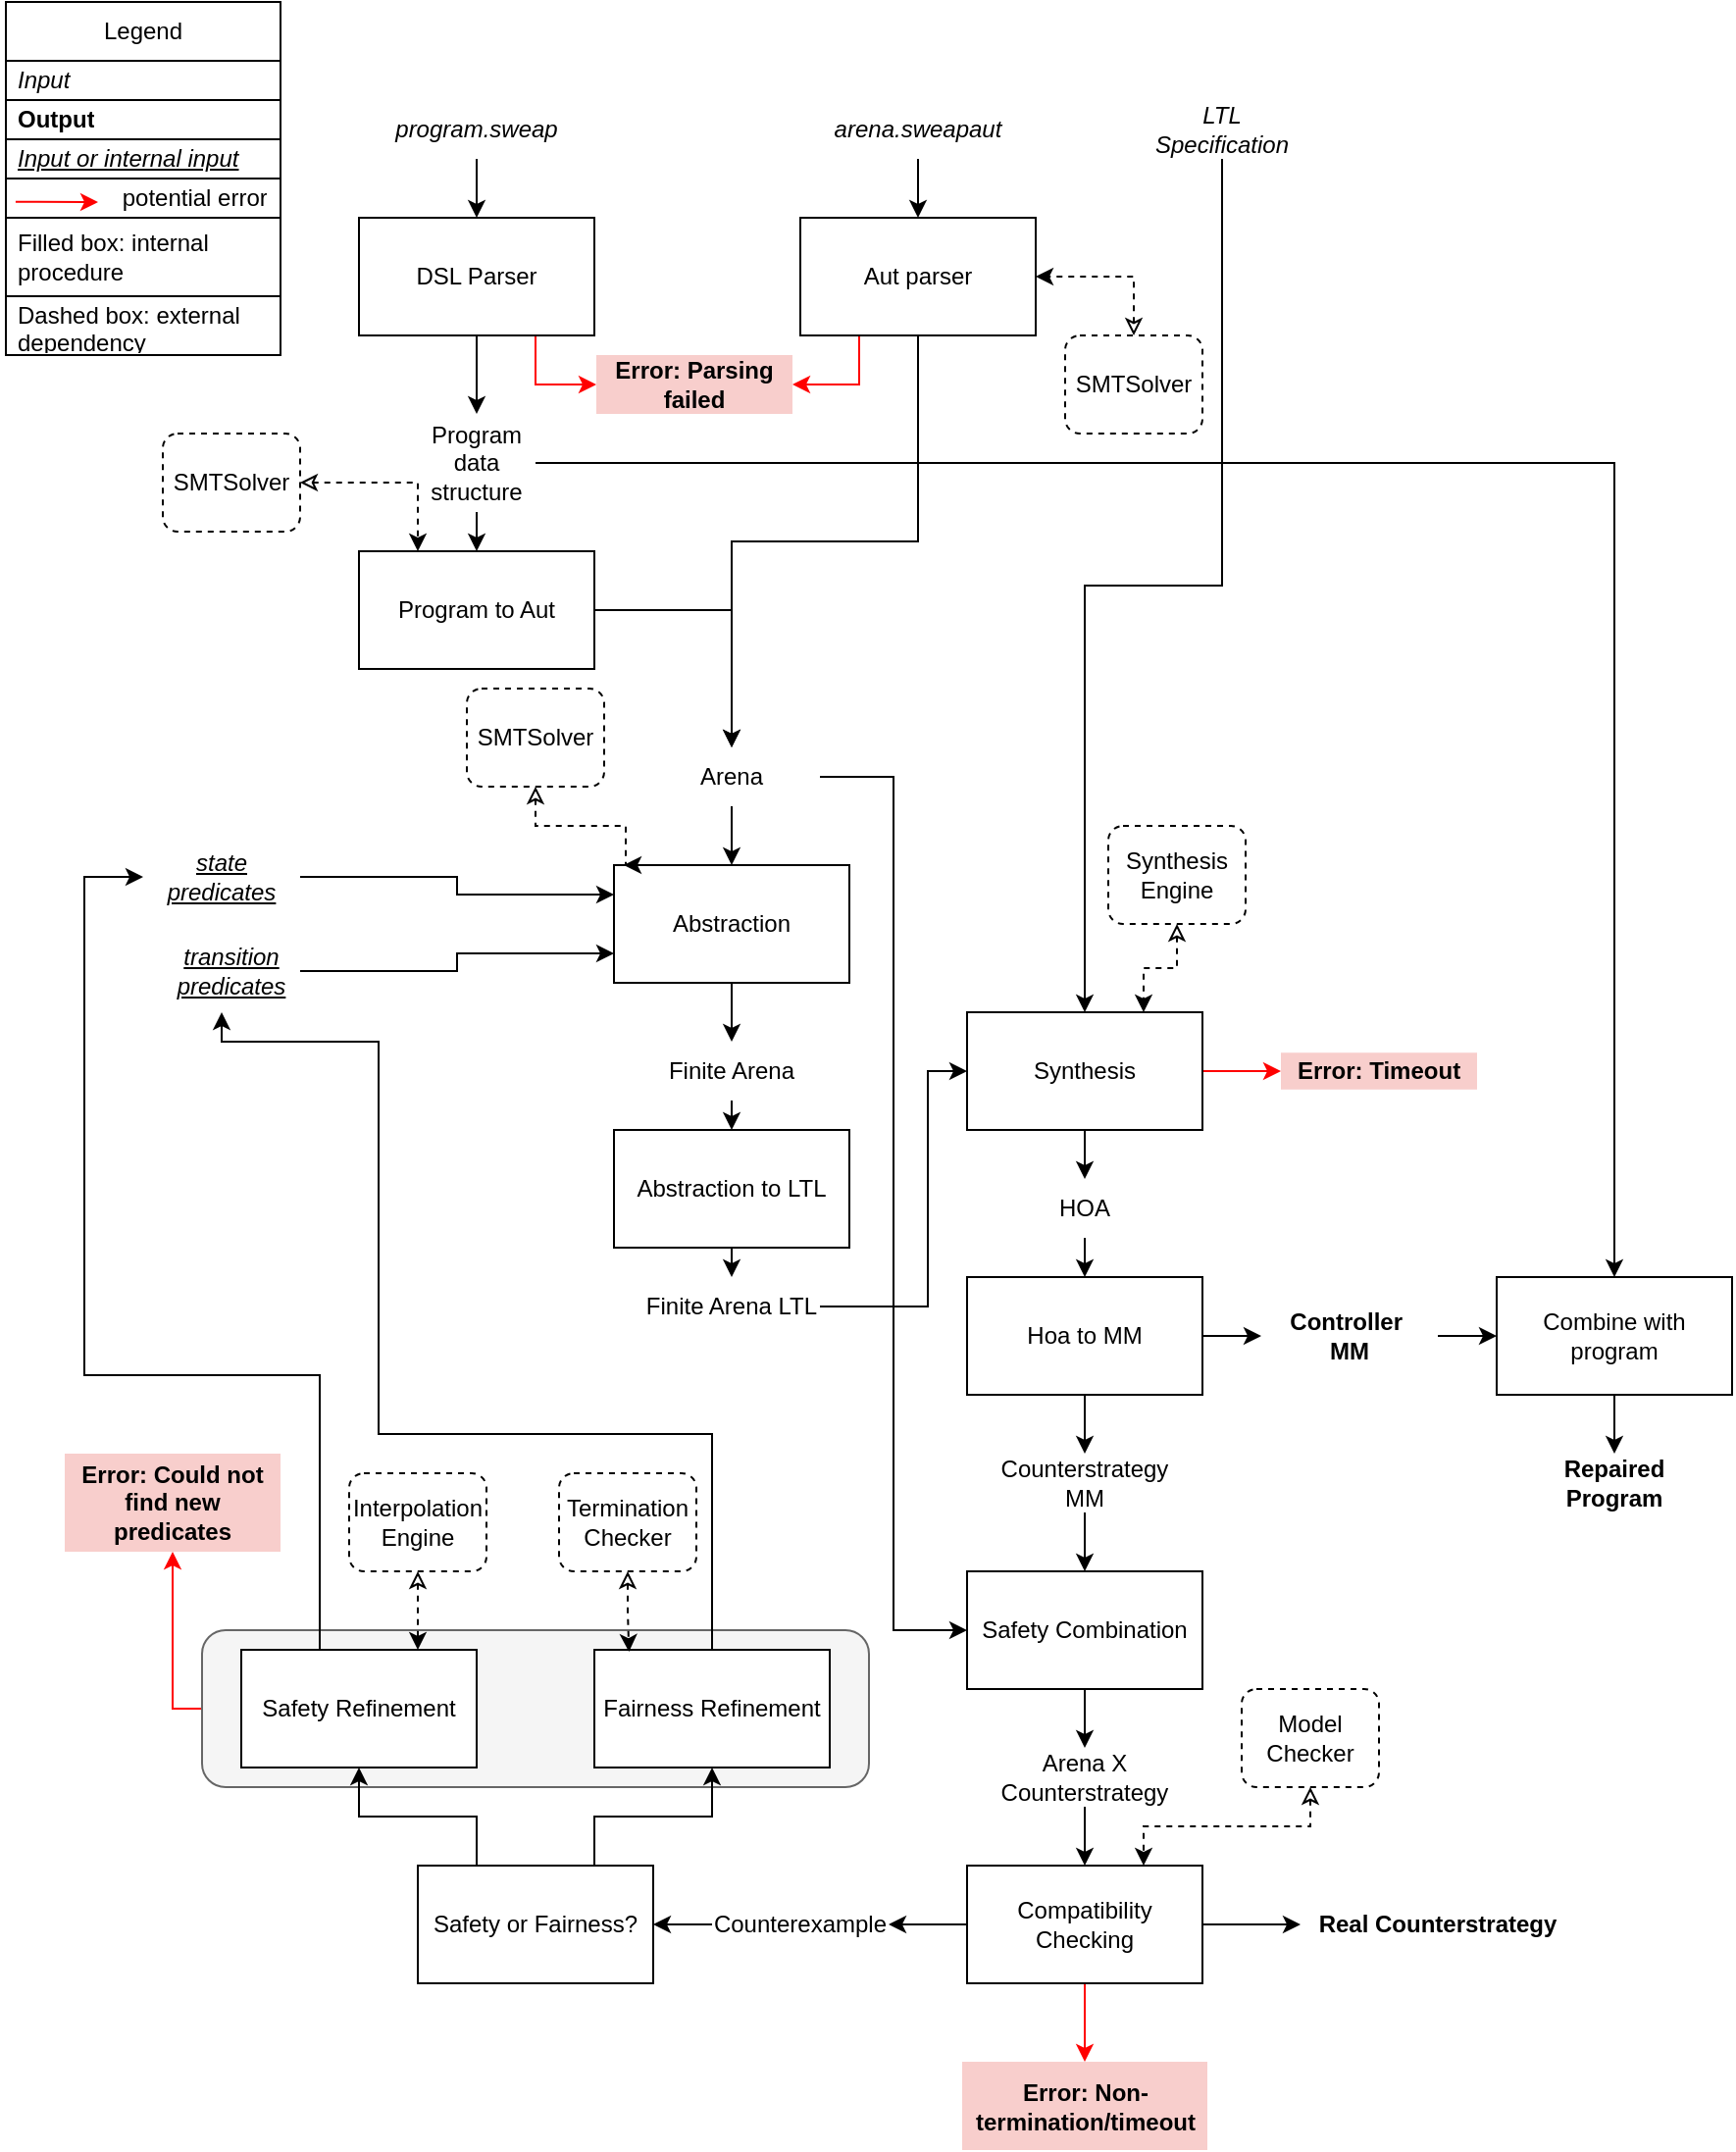 <mxfile version="21.6.8" type="device">
  <diagram name="Page-1" id="WtiiXBw7rD5Y5PrhNMdT">
    <mxGraphModel dx="1050" dy="566" grid="1" gridSize="10" guides="1" tooltips="1" connect="1" arrows="1" fold="1" page="1" pageScale="1" pageWidth="850" pageHeight="1100" math="0" shadow="0">
      <root>
        <mxCell id="0" />
        <mxCell id="1" parent="0" />
        <mxCell id="UQueTNblkY-S_VA732uJ-86" style="edgeStyle=orthogonalEdgeStyle;rounded=0;orthogonalLoop=1;jettySize=auto;html=1;exitX=0;exitY=0.5;exitDx=0;exitDy=0;entryX=0.5;entryY=1;entryDx=0;entryDy=0;strokeColor=#FF0000;" parent="1" source="UQueTNblkY-S_VA732uJ-84" target="UQueTNblkY-S_VA732uJ-85" edge="1">
          <mxGeometry relative="1" as="geometry">
            <Array as="points">
              <mxPoint x="95" y="870" />
            </Array>
          </mxGeometry>
        </mxCell>
        <mxCell id="UQueTNblkY-S_VA732uJ-84" value="" style="rounded=1;whiteSpace=wrap;html=1;fillColor=#f5f5f5;fontColor=#333333;strokeColor=#666666;" parent="1" vertex="1">
          <mxGeometry x="110" y="830" width="340" height="80" as="geometry" />
        </mxCell>
        <mxCell id="UQueTNblkY-S_VA732uJ-3" style="edgeStyle=orthogonalEdgeStyle;rounded=0;orthogonalLoop=1;jettySize=auto;html=1;entryX=0.5;entryY=0;entryDx=0;entryDy=0;" parent="1" source="UQueTNblkY-S_VA732uJ-1" target="UQueTNblkY-S_VA732uJ-2" edge="1">
          <mxGeometry relative="1" as="geometry" />
        </mxCell>
        <mxCell id="UQueTNblkY-S_VA732uJ-1" value="program.sweap" style="text;html=1;strokeColor=none;fillColor=none;align=center;verticalAlign=middle;whiteSpace=wrap;rounded=0;fontStyle=2" parent="1" vertex="1">
          <mxGeometry x="205" y="50" width="90" height="30" as="geometry" />
        </mxCell>
        <mxCell id="UQueTNblkY-S_VA732uJ-9" style="edgeStyle=orthogonalEdgeStyle;rounded=0;orthogonalLoop=1;jettySize=auto;html=1;entryX=0.5;entryY=0;entryDx=0;entryDy=0;" parent="1" source="UQueTNblkY-S_VA732uJ-2" target="UQueTNblkY-S_VA732uJ-8" edge="1">
          <mxGeometry relative="1" as="geometry" />
        </mxCell>
        <mxCell id="UQueTNblkY-S_VA732uJ-97" style="edgeStyle=orthogonalEdgeStyle;rounded=0;orthogonalLoop=1;jettySize=auto;html=1;exitX=0.75;exitY=1;exitDx=0;exitDy=0;entryX=0;entryY=0.5;entryDx=0;entryDy=0;strokeColor=#FF0000;" parent="1" source="UQueTNblkY-S_VA732uJ-2" target="UQueTNblkY-S_VA732uJ-96" edge="1">
          <mxGeometry relative="1" as="geometry">
            <Array as="points">
              <mxPoint x="280" y="195" />
            </Array>
          </mxGeometry>
        </mxCell>
        <mxCell id="UQueTNblkY-S_VA732uJ-2" value="DSL Parser" style="rounded=0;whiteSpace=wrap;html=1;" parent="1" vertex="1">
          <mxGeometry x="190" y="110" width="120" height="60" as="geometry" />
        </mxCell>
        <mxCell id="UQueTNblkY-S_VA732uJ-6" style="edgeStyle=orthogonalEdgeStyle;rounded=0;orthogonalLoop=1;jettySize=auto;html=1;entryX=0.5;entryY=0;entryDx=0;entryDy=0;" parent="1" source="UQueTNblkY-S_VA732uJ-4" target="UQueTNblkY-S_VA732uJ-5" edge="1">
          <mxGeometry relative="1" as="geometry" />
        </mxCell>
        <mxCell id="UQueTNblkY-S_VA732uJ-4" value="arena.sweapaut" style="text;html=1;strokeColor=none;fillColor=none;align=center;verticalAlign=middle;whiteSpace=wrap;rounded=0;fontStyle=2" parent="1" vertex="1">
          <mxGeometry x="430" y="50" width="90" height="30" as="geometry" />
        </mxCell>
        <mxCell id="UQueTNblkY-S_VA732uJ-17" style="edgeStyle=orthogonalEdgeStyle;rounded=0;orthogonalLoop=1;jettySize=auto;html=1;entryX=0.5;entryY=0;entryDx=0;entryDy=0;" parent="1" source="UQueTNblkY-S_VA732uJ-5" target="UQueTNblkY-S_VA732uJ-12" edge="1">
          <mxGeometry relative="1" as="geometry" />
        </mxCell>
        <mxCell id="UQueTNblkY-S_VA732uJ-98" style="edgeStyle=orthogonalEdgeStyle;rounded=0;orthogonalLoop=1;jettySize=auto;html=1;exitX=0.25;exitY=1;exitDx=0;exitDy=0;entryX=1;entryY=0.5;entryDx=0;entryDy=0;strokeColor=#FF0000;" parent="1" source="UQueTNblkY-S_VA732uJ-5" target="UQueTNblkY-S_VA732uJ-96" edge="1">
          <mxGeometry relative="1" as="geometry" />
        </mxCell>
        <mxCell id="UQueTNblkY-S_VA732uJ-5" value="Aut parser" style="rounded=0;whiteSpace=wrap;html=1;" parent="1" vertex="1">
          <mxGeometry x="415" y="110" width="120" height="60" as="geometry" />
        </mxCell>
        <mxCell id="UQueTNblkY-S_VA732uJ-11" style="edgeStyle=orthogonalEdgeStyle;rounded=0;orthogonalLoop=1;jettySize=auto;html=1;exitX=0.5;exitY=1;exitDx=0;exitDy=0;entryX=0.5;entryY=0;entryDx=0;entryDy=0;" parent="1" source="UQueTNblkY-S_VA732uJ-8" target="UQueTNblkY-S_VA732uJ-10" edge="1">
          <mxGeometry relative="1" as="geometry" />
        </mxCell>
        <mxCell id="UQueTNblkY-S_VA732uJ-43" style="edgeStyle=orthogonalEdgeStyle;rounded=0;orthogonalLoop=1;jettySize=auto;html=1;" parent="1" source="UQueTNblkY-S_VA732uJ-8" target="UQueTNblkY-S_VA732uJ-41" edge="1">
          <mxGeometry relative="1" as="geometry" />
        </mxCell>
        <mxCell id="UQueTNblkY-S_VA732uJ-8" value="Program data structure" style="text;html=1;strokeColor=none;fillColor=none;align=center;verticalAlign=middle;whiteSpace=wrap;rounded=0;" parent="1" vertex="1">
          <mxGeometry x="220" y="210" width="60" height="50" as="geometry" />
        </mxCell>
        <mxCell id="UQueTNblkY-S_VA732uJ-13" style="edgeStyle=orthogonalEdgeStyle;rounded=0;orthogonalLoop=1;jettySize=auto;html=1;entryX=0.5;entryY=0;entryDx=0;entryDy=0;" parent="1" source="UQueTNblkY-S_VA732uJ-10" target="UQueTNblkY-S_VA732uJ-12" edge="1">
          <mxGeometry relative="1" as="geometry" />
        </mxCell>
        <mxCell id="UQueTNblkY-S_VA732uJ-10" value="Program to Aut" style="rounded=0;whiteSpace=wrap;html=1;" parent="1" vertex="1">
          <mxGeometry x="190" y="280" width="120" height="60" as="geometry" />
        </mxCell>
        <mxCell id="UQueTNblkY-S_VA732uJ-19" style="edgeStyle=orthogonalEdgeStyle;rounded=0;orthogonalLoop=1;jettySize=auto;html=1;" parent="1" source="UQueTNblkY-S_VA732uJ-12" target="UQueTNblkY-S_VA732uJ-18" edge="1">
          <mxGeometry relative="1" as="geometry" />
        </mxCell>
        <mxCell id="UQueTNblkY-S_VA732uJ-35" style="edgeStyle=orthogonalEdgeStyle;rounded=0;orthogonalLoop=1;jettySize=auto;html=1;entryX=0;entryY=0.5;entryDx=0;entryDy=0;" parent="1" source="UQueTNblkY-S_VA732uJ-12" target="UQueTNblkY-S_VA732uJ-34" edge="1">
          <mxGeometry relative="1" as="geometry" />
        </mxCell>
        <mxCell id="UQueTNblkY-S_VA732uJ-12" value="Arena" style="text;html=1;strokeColor=none;fillColor=none;align=center;verticalAlign=middle;whiteSpace=wrap;rounded=0;" parent="1" vertex="1">
          <mxGeometry x="335" y="380" width="90" height="30" as="geometry" />
        </mxCell>
        <mxCell id="UQueTNblkY-S_VA732uJ-28" style="edgeStyle=orthogonalEdgeStyle;rounded=0;orthogonalLoop=1;jettySize=auto;html=1;entryX=0.5;entryY=0;entryDx=0;entryDy=0;" parent="1" source="UQueTNblkY-S_VA732uJ-16" target="UQueTNblkY-S_VA732uJ-26" edge="1">
          <mxGeometry relative="1" as="geometry" />
        </mxCell>
        <mxCell id="UQueTNblkY-S_VA732uJ-16" value="LTL Specification" style="text;html=1;strokeColor=none;fillColor=none;align=center;verticalAlign=middle;whiteSpace=wrap;rounded=0;fontStyle=2" parent="1" vertex="1">
          <mxGeometry x="600" y="50" width="60" height="30" as="geometry" />
        </mxCell>
        <mxCell id="UQueTNblkY-S_VA732uJ-25" style="edgeStyle=orthogonalEdgeStyle;rounded=0;orthogonalLoop=1;jettySize=auto;html=1;" parent="1" source="UQueTNblkY-S_VA732uJ-18" target="UQueTNblkY-S_VA732uJ-24" edge="1">
          <mxGeometry relative="1" as="geometry" />
        </mxCell>
        <mxCell id="UQueTNblkY-S_VA732uJ-18" value="Abstraction" style="rounded=0;whiteSpace=wrap;html=1;" parent="1" vertex="1">
          <mxGeometry x="320" y="440" width="120" height="60" as="geometry" />
        </mxCell>
        <mxCell id="UQueTNblkY-S_VA732uJ-22" style="edgeStyle=orthogonalEdgeStyle;rounded=0;orthogonalLoop=1;jettySize=auto;html=1;entryX=0;entryY=0.25;entryDx=0;entryDy=0;" parent="1" source="UQueTNblkY-S_VA732uJ-20" target="UQueTNblkY-S_VA732uJ-18" edge="1">
          <mxGeometry relative="1" as="geometry" />
        </mxCell>
        <mxCell id="UQueTNblkY-S_VA732uJ-20" value="state predicates" style="text;html=1;strokeColor=none;fillColor=none;align=center;verticalAlign=middle;whiteSpace=wrap;rounded=0;fontStyle=6" parent="1" vertex="1">
          <mxGeometry x="80" y="430" width="80" height="32" as="geometry" />
        </mxCell>
        <mxCell id="UQueTNblkY-S_VA732uJ-23" style="edgeStyle=orthogonalEdgeStyle;rounded=0;orthogonalLoop=1;jettySize=auto;html=1;entryX=0;entryY=0.75;entryDx=0;entryDy=0;" parent="1" source="UQueTNblkY-S_VA732uJ-21" target="UQueTNblkY-S_VA732uJ-18" edge="1">
          <mxGeometry relative="1" as="geometry" />
        </mxCell>
        <mxCell id="UQueTNblkY-S_VA732uJ-21" value="transition&lt;br&gt;predicates" style="text;html=1;strokeColor=none;fillColor=none;align=center;verticalAlign=middle;whiteSpace=wrap;rounded=0;fontStyle=6" parent="1" vertex="1">
          <mxGeometry x="90" y="473" width="70" height="42" as="geometry" />
        </mxCell>
        <mxCell id="UQueTNblkY-S_VA732uJ-80" style="edgeStyle=orthogonalEdgeStyle;rounded=0;orthogonalLoop=1;jettySize=auto;html=1;exitX=0.5;exitY=1;exitDx=0;exitDy=0;entryX=0.5;entryY=0;entryDx=0;entryDy=0;" parent="1" source="UQueTNblkY-S_VA732uJ-24" target="UQueTNblkY-S_VA732uJ-79" edge="1">
          <mxGeometry relative="1" as="geometry" />
        </mxCell>
        <mxCell id="UQueTNblkY-S_VA732uJ-24" value="Finite Arena" style="text;html=1;strokeColor=none;fillColor=none;align=center;verticalAlign=middle;whiteSpace=wrap;rounded=0;" parent="1" vertex="1">
          <mxGeometry x="335" y="530" width="90" height="30" as="geometry" />
        </mxCell>
        <mxCell id="UQueTNblkY-S_VA732uJ-32" style="edgeStyle=orthogonalEdgeStyle;rounded=0;orthogonalLoop=1;jettySize=auto;html=1;entryX=0.5;entryY=0;entryDx=0;entryDy=0;" parent="1" source="UQueTNblkY-S_VA732uJ-26" target="UQueTNblkY-S_VA732uJ-31" edge="1">
          <mxGeometry relative="1" as="geometry" />
        </mxCell>
        <mxCell id="UQueTNblkY-S_VA732uJ-91" style="edgeStyle=orthogonalEdgeStyle;rounded=0;orthogonalLoop=1;jettySize=auto;html=1;exitX=1;exitY=0.5;exitDx=0;exitDy=0;entryX=0;entryY=0.5;entryDx=0;entryDy=0;strokeColor=#FF0000;" parent="1" source="UQueTNblkY-S_VA732uJ-26" target="UQueTNblkY-S_VA732uJ-90" edge="1">
          <mxGeometry relative="1" as="geometry" />
        </mxCell>
        <mxCell id="UQueTNblkY-S_VA732uJ-26" value="Synthesis" style="rounded=0;whiteSpace=wrap;html=1;" parent="1" vertex="1">
          <mxGeometry x="500" y="515" width="120" height="60" as="geometry" />
        </mxCell>
        <mxCell id="UQueTNblkY-S_VA732uJ-42" style="edgeStyle=orthogonalEdgeStyle;rounded=0;orthogonalLoop=1;jettySize=auto;html=1;entryX=0;entryY=0.5;entryDx=0;entryDy=0;" parent="1" source="UQueTNblkY-S_VA732uJ-29" target="UQueTNblkY-S_VA732uJ-41" edge="1">
          <mxGeometry relative="1" as="geometry" />
        </mxCell>
        <mxCell id="UQueTNblkY-S_VA732uJ-29" value="Controller&amp;nbsp;&lt;br&gt;MM" style="text;html=1;strokeColor=none;fillColor=none;align=center;verticalAlign=middle;whiteSpace=wrap;rounded=0;fontStyle=1" parent="1" vertex="1">
          <mxGeometry x="650" y="665" width="90" height="30" as="geometry" />
        </mxCell>
        <mxCell id="UQueTNblkY-S_VA732uJ-67" style="edgeStyle=orthogonalEdgeStyle;rounded=0;orthogonalLoop=1;jettySize=auto;html=1;exitX=0.5;exitY=1;exitDx=0;exitDy=0;entryX=0.5;entryY=0;entryDx=0;entryDy=0;" parent="1" source="UQueTNblkY-S_VA732uJ-31" target="UQueTNblkY-S_VA732uJ-66" edge="1">
          <mxGeometry relative="1" as="geometry" />
        </mxCell>
        <mxCell id="UQueTNblkY-S_VA732uJ-31" value="HOA" style="text;html=1;strokeColor=none;fillColor=none;align=center;verticalAlign=middle;whiteSpace=wrap;rounded=0;" parent="1" vertex="1">
          <mxGeometry x="515" y="600" width="90" height="30" as="geometry" />
        </mxCell>
        <mxCell id="UQueTNblkY-S_VA732uJ-40" style="edgeStyle=orthogonalEdgeStyle;rounded=0;orthogonalLoop=1;jettySize=auto;html=1;entryX=0.5;entryY=0;entryDx=0;entryDy=0;" parent="1" source="UQueTNblkY-S_VA732uJ-34" target="UQueTNblkY-S_VA732uJ-37" edge="1">
          <mxGeometry relative="1" as="geometry" />
        </mxCell>
        <mxCell id="UQueTNblkY-S_VA732uJ-34" value="Safety Combination" style="rounded=0;whiteSpace=wrap;html=1;" parent="1" vertex="1">
          <mxGeometry x="500" y="800" width="120" height="60" as="geometry" />
        </mxCell>
        <mxCell id="UQueTNblkY-S_VA732uJ-39" value="" style="edgeStyle=orthogonalEdgeStyle;rounded=0;orthogonalLoop=1;jettySize=auto;html=1;" parent="1" source="UQueTNblkY-S_VA732uJ-37" target="UQueTNblkY-S_VA732uJ-38" edge="1">
          <mxGeometry relative="1" as="geometry" />
        </mxCell>
        <mxCell id="UQueTNblkY-S_VA732uJ-37" value="Arena X Counterstrategy" style="text;html=1;strokeColor=none;fillColor=none;align=center;verticalAlign=middle;whiteSpace=wrap;rounded=0;" parent="1" vertex="1">
          <mxGeometry x="515" y="890" width="90" height="30" as="geometry" />
        </mxCell>
        <mxCell id="UQueTNblkY-S_VA732uJ-47" style="edgeStyle=orthogonalEdgeStyle;rounded=0;orthogonalLoop=1;jettySize=auto;html=1;entryX=0;entryY=0.5;entryDx=0;entryDy=0;" parent="1" source="UQueTNblkY-S_VA732uJ-38" target="UQueTNblkY-S_VA732uJ-46" edge="1">
          <mxGeometry relative="1" as="geometry" />
        </mxCell>
        <mxCell id="UQueTNblkY-S_VA732uJ-49" style="edgeStyle=orthogonalEdgeStyle;rounded=0;orthogonalLoop=1;jettySize=auto;html=1;entryX=1;entryY=0.5;entryDx=0;entryDy=0;" parent="1" source="UQueTNblkY-S_VA732uJ-38" target="UQueTNblkY-S_VA732uJ-48" edge="1">
          <mxGeometry relative="1" as="geometry">
            <Array as="points">
              <mxPoint x="470" y="980" />
              <mxPoint x="470" y="980" />
            </Array>
          </mxGeometry>
        </mxCell>
        <mxCell id="UQueTNblkY-S_VA732uJ-89" style="edgeStyle=orthogonalEdgeStyle;rounded=0;orthogonalLoop=1;jettySize=auto;html=1;exitX=0.5;exitY=1;exitDx=0;exitDy=0;entryX=0.5;entryY=0;entryDx=0;entryDy=0;strokeColor=#FF0000;" parent="1" source="UQueTNblkY-S_VA732uJ-38" target="UQueTNblkY-S_VA732uJ-88" edge="1">
          <mxGeometry relative="1" as="geometry">
            <mxPoint x="560" y="1030" as="targetPoint" />
          </mxGeometry>
        </mxCell>
        <mxCell id="UQueTNblkY-S_VA732uJ-38" value="Compatibility Checking" style="whiteSpace=wrap;html=1;" parent="1" vertex="1">
          <mxGeometry x="500" y="950" width="120" height="60" as="geometry" />
        </mxCell>
        <mxCell id="UQueTNblkY-S_VA732uJ-45" style="edgeStyle=orthogonalEdgeStyle;rounded=0;orthogonalLoop=1;jettySize=auto;html=1;entryX=0.5;entryY=0;entryDx=0;entryDy=0;" parent="1" source="UQueTNblkY-S_VA732uJ-41" target="UQueTNblkY-S_VA732uJ-44" edge="1">
          <mxGeometry relative="1" as="geometry">
            <Array as="points" />
          </mxGeometry>
        </mxCell>
        <mxCell id="UQueTNblkY-S_VA732uJ-41" value="Combine with program" style="rounded=0;whiteSpace=wrap;html=1;" parent="1" vertex="1">
          <mxGeometry x="770" y="650" width="120" height="60" as="geometry" />
        </mxCell>
        <mxCell id="UQueTNblkY-S_VA732uJ-44" value="Repaired Program" style="text;html=1;strokeColor=none;fillColor=none;align=center;verticalAlign=middle;whiteSpace=wrap;rounded=0;fontStyle=1" parent="1" vertex="1">
          <mxGeometry x="785" y="740" width="90" height="30" as="geometry" />
        </mxCell>
        <mxCell id="UQueTNblkY-S_VA732uJ-46" value="Real Counterstrategy" style="text;html=1;strokeColor=none;fillColor=none;align=center;verticalAlign=middle;whiteSpace=wrap;rounded=0;fontStyle=1" parent="1" vertex="1">
          <mxGeometry x="670" y="965" width="140" height="30" as="geometry" />
        </mxCell>
        <mxCell id="UQueTNblkY-S_VA732uJ-55" style="edgeStyle=orthogonalEdgeStyle;rounded=0;orthogonalLoop=1;jettySize=auto;html=1;exitX=0;exitY=0.5;exitDx=0;exitDy=0;" parent="1" source="UQueTNblkY-S_VA732uJ-48" target="UQueTNblkY-S_VA732uJ-54" edge="1">
          <mxGeometry relative="1" as="geometry" />
        </mxCell>
        <mxCell id="UQueTNblkY-S_VA732uJ-48" value="Counterexample" style="text;html=1;strokeColor=none;fillColor=none;align=center;verticalAlign=middle;whiteSpace=wrap;rounded=0;" parent="1" vertex="1">
          <mxGeometry x="370" y="965" width="90" height="30" as="geometry" />
        </mxCell>
        <mxCell id="UQueTNblkY-S_VA732uJ-51" style="edgeStyle=orthogonalEdgeStyle;rounded=0;orthogonalLoop=1;jettySize=auto;html=1;exitX=0.5;exitY=1;exitDx=0;exitDy=0;entryX=0.75;entryY=0;entryDx=0;entryDy=0;dashed=1;startArrow=classic;startFill=0;" parent="1" source="UQueTNblkY-S_VA732uJ-50" target="UQueTNblkY-S_VA732uJ-26" edge="1">
          <mxGeometry relative="1" as="geometry" />
        </mxCell>
        <mxCell id="UQueTNblkY-S_VA732uJ-50" value="Synthesis Engine" style="rounded=1;whiteSpace=wrap;html=1;dashed=1;" parent="1" vertex="1">
          <mxGeometry x="572" y="420" width="70" height="50" as="geometry" />
        </mxCell>
        <mxCell id="UQueTNblkY-S_VA732uJ-53" style="edgeStyle=orthogonalEdgeStyle;rounded=0;orthogonalLoop=1;jettySize=auto;html=1;exitX=0.5;exitY=1;exitDx=0;exitDy=0;entryX=0.75;entryY=0;entryDx=0;entryDy=0;dashed=1;startArrow=classic;startFill=0;" parent="1" source="UQueTNblkY-S_VA732uJ-52" target="UQueTNblkY-S_VA732uJ-38" edge="1">
          <mxGeometry relative="1" as="geometry">
            <Array as="points">
              <mxPoint x="675" y="930" />
              <mxPoint x="590" y="930" />
            </Array>
          </mxGeometry>
        </mxCell>
        <mxCell id="UQueTNblkY-S_VA732uJ-52" value="Model Checker" style="rounded=1;whiteSpace=wrap;html=1;dashed=1;" parent="1" vertex="1">
          <mxGeometry x="640" y="860" width="70" height="50" as="geometry" />
        </mxCell>
        <mxCell id="UQueTNblkY-S_VA732uJ-59" style="edgeStyle=orthogonalEdgeStyle;rounded=0;orthogonalLoop=1;jettySize=auto;html=1;exitX=0.75;exitY=0;exitDx=0;exitDy=0;entryX=0.5;entryY=1;entryDx=0;entryDy=0;" parent="1" source="UQueTNblkY-S_VA732uJ-54" target="UQueTNblkY-S_VA732uJ-58" edge="1">
          <mxGeometry relative="1" as="geometry" />
        </mxCell>
        <mxCell id="UQueTNblkY-S_VA732uJ-60" style="edgeStyle=orthogonalEdgeStyle;rounded=0;orthogonalLoop=1;jettySize=auto;html=1;exitX=0.25;exitY=0;exitDx=0;exitDy=0;entryX=0.5;entryY=1;entryDx=0;entryDy=0;" parent="1" source="UQueTNblkY-S_VA732uJ-54" target="UQueTNblkY-S_VA732uJ-57" edge="1">
          <mxGeometry relative="1" as="geometry" />
        </mxCell>
        <mxCell id="UQueTNblkY-S_VA732uJ-54" value="Safety or Fairness?" style="rounded=0;whiteSpace=wrap;html=1;" parent="1" vertex="1">
          <mxGeometry x="220" y="950" width="120" height="60" as="geometry" />
        </mxCell>
        <mxCell id="UQueTNblkY-S_VA732uJ-62" style="edgeStyle=orthogonalEdgeStyle;rounded=0;orthogonalLoop=1;jettySize=auto;html=1;exitX=0.5;exitY=0;exitDx=0;exitDy=0;entryX=0;entryY=0.5;entryDx=0;entryDy=0;" parent="1" source="UQueTNblkY-S_VA732uJ-57" target="UQueTNblkY-S_VA732uJ-20" edge="1">
          <mxGeometry relative="1" as="geometry">
            <Array as="points">
              <mxPoint x="170" y="840" />
              <mxPoint x="170" y="700" />
              <mxPoint x="50" y="700" />
              <mxPoint x="50" y="446" />
            </Array>
          </mxGeometry>
        </mxCell>
        <mxCell id="UQueTNblkY-S_VA732uJ-57" value="Safety Refinement" style="rounded=0;whiteSpace=wrap;html=1;" parent="1" vertex="1">
          <mxGeometry x="130" y="840" width="120" height="60" as="geometry" />
        </mxCell>
        <mxCell id="UQueTNblkY-S_VA732uJ-61" style="edgeStyle=orthogonalEdgeStyle;rounded=0;orthogonalLoop=1;jettySize=auto;html=1;exitX=0.5;exitY=0;exitDx=0;exitDy=0;" parent="1" source="UQueTNblkY-S_VA732uJ-58" target="UQueTNblkY-S_VA732uJ-21" edge="1">
          <mxGeometry relative="1" as="geometry">
            <mxPoint x="120" y="510" as="targetPoint" />
            <Array as="points">
              <mxPoint x="370" y="730" />
              <mxPoint x="200" y="730" />
              <mxPoint x="200" y="530" />
              <mxPoint x="120" y="530" />
            </Array>
          </mxGeometry>
        </mxCell>
        <mxCell id="UQueTNblkY-S_VA732uJ-58" value="Fairness Refinement" style="rounded=0;whiteSpace=wrap;html=1;" parent="1" vertex="1">
          <mxGeometry x="310" y="840" width="120" height="60" as="geometry" />
        </mxCell>
        <mxCell id="UQueTNblkY-S_VA732uJ-65" style="edgeStyle=orthogonalEdgeStyle;rounded=0;orthogonalLoop=1;jettySize=auto;html=1;exitX=0.5;exitY=1;exitDx=0;exitDy=0;entryX=0.75;entryY=0;entryDx=0;entryDy=0;dashed=1;startArrow=classic;startFill=0;" parent="1" source="UQueTNblkY-S_VA732uJ-64" target="UQueTNblkY-S_VA732uJ-57" edge="1">
          <mxGeometry relative="1" as="geometry">
            <Array as="points">
              <mxPoint x="220" y="810" />
            </Array>
          </mxGeometry>
        </mxCell>
        <mxCell id="UQueTNblkY-S_VA732uJ-64" value="Interpolation Engine" style="rounded=1;whiteSpace=wrap;html=1;dashed=1;" parent="1" vertex="1">
          <mxGeometry x="185" y="750" width="70" height="50" as="geometry" />
        </mxCell>
        <mxCell id="UQueTNblkY-S_VA732uJ-69" style="edgeStyle=orthogonalEdgeStyle;rounded=0;orthogonalLoop=1;jettySize=auto;html=1;entryX=0.5;entryY=0;entryDx=0;entryDy=0;" parent="1" source="UQueTNblkY-S_VA732uJ-66" target="UQueTNblkY-S_VA732uJ-68" edge="1">
          <mxGeometry relative="1" as="geometry" />
        </mxCell>
        <mxCell id="UQueTNblkY-S_VA732uJ-72" style="edgeStyle=orthogonalEdgeStyle;rounded=0;orthogonalLoop=1;jettySize=auto;html=1;" parent="1" source="UQueTNblkY-S_VA732uJ-66" target="UQueTNblkY-S_VA732uJ-29" edge="1">
          <mxGeometry relative="1" as="geometry" />
        </mxCell>
        <mxCell id="UQueTNblkY-S_VA732uJ-66" value="Hoa to MM" style="rounded=0;whiteSpace=wrap;html=1;" parent="1" vertex="1">
          <mxGeometry x="500" y="650" width="120" height="60" as="geometry" />
        </mxCell>
        <mxCell id="UQueTNblkY-S_VA732uJ-70" style="edgeStyle=orthogonalEdgeStyle;rounded=0;orthogonalLoop=1;jettySize=auto;html=1;exitX=0.5;exitY=1;exitDx=0;exitDy=0;" parent="1" source="UQueTNblkY-S_VA732uJ-68" target="UQueTNblkY-S_VA732uJ-34" edge="1">
          <mxGeometry relative="1" as="geometry" />
        </mxCell>
        <mxCell id="UQueTNblkY-S_VA732uJ-68" value="Counterstrategy MM" style="text;html=1;strokeColor=none;fillColor=none;align=center;verticalAlign=middle;whiteSpace=wrap;rounded=0;" parent="1" vertex="1">
          <mxGeometry x="515" y="740" width="90" height="30" as="geometry" />
        </mxCell>
        <mxCell id="UQueTNblkY-S_VA732uJ-74" style="edgeStyle=orthogonalEdgeStyle;rounded=0;orthogonalLoop=1;jettySize=auto;html=1;exitX=1;exitY=0.5;exitDx=0;exitDy=0;entryX=0.25;entryY=0;entryDx=0;entryDy=0;dashed=1;startArrow=classic;startFill=0;" parent="1" source="UQueTNblkY-S_VA732uJ-73" target="UQueTNblkY-S_VA732uJ-10" edge="1">
          <mxGeometry relative="1" as="geometry">
            <Array as="points">
              <mxPoint x="220" y="245" />
            </Array>
          </mxGeometry>
        </mxCell>
        <mxCell id="UQueTNblkY-S_VA732uJ-73" value="SMTSolver" style="rounded=1;whiteSpace=wrap;html=1;dashed=1;" parent="1" vertex="1">
          <mxGeometry x="90" y="220" width="70" height="50" as="geometry" />
        </mxCell>
        <mxCell id="UQueTNblkY-S_VA732uJ-76" style="edgeStyle=orthogonalEdgeStyle;rounded=0;orthogonalLoop=1;jettySize=auto;html=1;exitX=0.5;exitY=0;exitDx=0;exitDy=0;entryX=1;entryY=0.5;entryDx=0;entryDy=0;dashed=1;startArrow=classic;startFill=0;" parent="1" source="UQueTNblkY-S_VA732uJ-75" target="UQueTNblkY-S_VA732uJ-5" edge="1">
          <mxGeometry relative="1" as="geometry" />
        </mxCell>
        <mxCell id="UQueTNblkY-S_VA732uJ-75" value="SMTSolver" style="rounded=1;whiteSpace=wrap;html=1;dashed=1;" parent="1" vertex="1">
          <mxGeometry x="550" y="170" width="70" height="50" as="geometry" />
        </mxCell>
        <mxCell id="UQueTNblkY-S_VA732uJ-94" style="edgeStyle=orthogonalEdgeStyle;rounded=0;orthogonalLoop=1;jettySize=auto;html=1;dashed=1;startArrow=classic;startFill=0;" parent="1" source="UQueTNblkY-S_VA732uJ-77" edge="1">
          <mxGeometry relative="1" as="geometry">
            <mxPoint x="325" y="440" as="targetPoint" />
            <Array as="points">
              <mxPoint x="280" y="420" />
              <mxPoint x="326" y="420" />
              <mxPoint x="326" y="440" />
            </Array>
          </mxGeometry>
        </mxCell>
        <mxCell id="UQueTNblkY-S_VA732uJ-77" value="SMTSolver" style="rounded=1;whiteSpace=wrap;html=1;dashed=1;" parent="1" vertex="1">
          <mxGeometry x="245" y="350" width="70" height="50" as="geometry" />
        </mxCell>
        <mxCell id="UQueTNblkY-S_VA732uJ-82" style="edgeStyle=orthogonalEdgeStyle;rounded=0;orthogonalLoop=1;jettySize=auto;html=1;exitX=0.5;exitY=1;exitDx=0;exitDy=0;entryX=0.5;entryY=0;entryDx=0;entryDy=0;" parent="1" source="UQueTNblkY-S_VA732uJ-79" target="UQueTNblkY-S_VA732uJ-81" edge="1">
          <mxGeometry relative="1" as="geometry" />
        </mxCell>
        <mxCell id="UQueTNblkY-S_VA732uJ-79" value="Abstraction to LTL" style="rounded=0;whiteSpace=wrap;html=1;" parent="1" vertex="1">
          <mxGeometry x="320" y="575" width="120" height="60" as="geometry" />
        </mxCell>
        <mxCell id="UQueTNblkY-S_VA732uJ-83" style="edgeStyle=orthogonalEdgeStyle;rounded=0;orthogonalLoop=1;jettySize=auto;html=1;exitX=1;exitY=0.5;exitDx=0;exitDy=0;entryX=0;entryY=0.5;entryDx=0;entryDy=0;" parent="1" source="UQueTNblkY-S_VA732uJ-81" target="UQueTNblkY-S_VA732uJ-26" edge="1">
          <mxGeometry relative="1" as="geometry">
            <Array as="points">
              <mxPoint x="480" y="665" />
              <mxPoint x="480" y="545" />
            </Array>
          </mxGeometry>
        </mxCell>
        <mxCell id="UQueTNblkY-S_VA732uJ-81" value="Finite Arena LTL" style="text;html=1;strokeColor=none;fillColor=none;align=center;verticalAlign=middle;whiteSpace=wrap;rounded=0;" parent="1" vertex="1">
          <mxGeometry x="335" y="650" width="90" height="30" as="geometry" />
        </mxCell>
        <mxCell id="UQueTNblkY-S_VA732uJ-85" value="Error: Could not find new predicates" style="text;html=1;strokeColor=none;fillColor=#f8cecc;align=center;verticalAlign=middle;whiteSpace=wrap;rounded=0;fontStyle=1" parent="1" vertex="1">
          <mxGeometry x="40" y="740" width="110" height="50" as="geometry" />
        </mxCell>
        <mxCell id="UQueTNblkY-S_VA732uJ-88" value="Error: Non-termination/timeout" style="text;html=1;strokeColor=none;fillColor=#f8cecc;align=center;verticalAlign=middle;whiteSpace=wrap;rounded=0;fontStyle=1" parent="1" vertex="1">
          <mxGeometry x="497.5" y="1050" width="125" height="45" as="geometry" />
        </mxCell>
        <mxCell id="UQueTNblkY-S_VA732uJ-90" value="Error: Timeout" style="text;html=1;strokeColor=none;fillColor=#f8cecc;align=center;verticalAlign=middle;whiteSpace=wrap;rounded=0;fontStyle=1" parent="1" vertex="1">
          <mxGeometry x="660" y="535.63" width="100" height="18.75" as="geometry" />
        </mxCell>
        <mxCell id="UQueTNblkY-S_VA732uJ-93" style="edgeStyle=orthogonalEdgeStyle;rounded=0;orthogonalLoop=1;jettySize=auto;html=1;exitX=0.5;exitY=1;exitDx=0;exitDy=0;entryX=0.147;entryY=0.017;entryDx=0;entryDy=0;entryPerimeter=0;dashed=1;startArrow=classic;startFill=0;" parent="1" source="UQueTNblkY-S_VA732uJ-92" target="UQueTNblkY-S_VA732uJ-58" edge="1">
          <mxGeometry relative="1" as="geometry" />
        </mxCell>
        <mxCell id="UQueTNblkY-S_VA732uJ-92" value="Termination&lt;br&gt;Checker" style="rounded=1;whiteSpace=wrap;html=1;dashed=1;" parent="1" vertex="1">
          <mxGeometry x="292" y="750" width="70" height="50" as="geometry" />
        </mxCell>
        <mxCell id="UQueTNblkY-S_VA732uJ-96" value="Error: Parsing failed" style="text;html=1;strokeColor=none;fillColor=#f8cecc;align=center;verticalAlign=middle;whiteSpace=wrap;rounded=0;fontStyle=1" parent="1" vertex="1">
          <mxGeometry x="311" y="180" width="100" height="30" as="geometry" />
        </mxCell>
        <mxCell id="UQueTNblkY-S_VA732uJ-103" value="Legend" style="swimlane;fontStyle=0;childLayout=stackLayout;horizontal=1;startSize=30;horizontalStack=0;resizeParent=1;resizeParentMax=0;resizeLast=0;collapsible=1;marginBottom=0;whiteSpace=wrap;html=1;aspect=fixed;" parent="1" vertex="1">
          <mxGeometry x="10" width="140" height="180" as="geometry">
            <mxRectangle x="-140" y="70" width="60" height="30" as="alternateBounds" />
          </mxGeometry>
        </mxCell>
        <mxCell id="UQueTNblkY-S_VA732uJ-104" value="&lt;i&gt;Input&lt;/i&gt;" style="text;strokeColor=default;fillColor=none;align=left;verticalAlign=middle;spacingLeft=4;spacingRight=4;overflow=hidden;points=[[0,0.5],[1,0.5]];portConstraint=eastwest;rotatable=0;whiteSpace=wrap;html=1;" parent="UQueTNblkY-S_VA732uJ-103" vertex="1">
          <mxGeometry y="30" width="140" height="20" as="geometry" />
        </mxCell>
        <mxCell id="UQueTNblkY-S_VA732uJ-105" value="&lt;b&gt;Output&lt;/b&gt;" style="text;strokeColor=default;fillColor=none;align=left;verticalAlign=middle;spacingLeft=4;spacingRight=4;overflow=hidden;points=[[0,0.5],[1,0.5]];portConstraint=eastwest;rotatable=0;whiteSpace=wrap;html=1;" parent="UQueTNblkY-S_VA732uJ-103" vertex="1">
          <mxGeometry y="50" width="140" height="20" as="geometry" />
        </mxCell>
        <mxCell id="UQueTNblkY-S_VA732uJ-106" value="&lt;i&gt;&lt;span&gt;Input or internal input&lt;/span&gt;&lt;/i&gt;" style="text;strokeColor=default;fillColor=none;align=left;verticalAlign=middle;spacingLeft=4;spacingRight=4;overflow=hidden;points=[[0,0.5],[1,0.5]];portConstraint=eastwest;rotatable=0;whiteSpace=wrap;html=1;fontStyle=4" parent="UQueTNblkY-S_VA732uJ-103" vertex="1">
          <mxGeometry y="70" width="140" height="20" as="geometry" />
        </mxCell>
        <mxCell id="UQueTNblkY-S_VA732uJ-111" value="&amp;nbsp; &amp;nbsp; &amp;nbsp; &amp;nbsp; &amp;nbsp; &amp;nbsp; &amp;nbsp; &amp;nbsp; potential error" style="text;strokeColor=default;fillColor=none;align=left;verticalAlign=middle;spacingLeft=4;spacingRight=4;overflow=hidden;points=[[0,0.5],[1,0.5]];portConstraint=eastwest;rotatable=0;whiteSpace=wrap;html=1;fontStyle=0" parent="UQueTNblkY-S_VA732uJ-103" vertex="1">
          <mxGeometry y="90" width="140" height="20" as="geometry" />
        </mxCell>
        <mxCell id="UQueTNblkY-S_VA732uJ-114" style="edgeStyle=orthogonalEdgeStyle;rounded=0;orthogonalLoop=1;jettySize=auto;html=1;entryX=0;entryY=0.5;entryDx=0;entryDy=0;strokeColor=#FF0000;exitX=0.064;exitY=-0.089;exitDx=0;exitDy=0;exitPerimeter=0;" parent="UQueTNblkY-S_VA732uJ-103" edge="1">
          <mxGeometry relative="1" as="geometry">
            <mxPoint x="4.96" y="101.89" as="sourcePoint" />
            <mxPoint x="47" y="102.03" as="targetPoint" />
            <Array as="points">
              <mxPoint x="16" y="101.56" />
            </Array>
          </mxGeometry>
        </mxCell>
        <mxCell id="UQueTNblkY-S_VA732uJ-112" value="Filled box: internal procedure" style="text;strokeColor=default;fillColor=none;align=left;verticalAlign=middle;spacingLeft=4;spacingRight=4;overflow=hidden;points=[[0,0.5],[1,0.5]];portConstraint=eastwest;rotatable=0;whiteSpace=wrap;html=1;fontStyle=0" parent="UQueTNblkY-S_VA732uJ-103" vertex="1">
          <mxGeometry y="110" width="140" height="40" as="geometry" />
        </mxCell>
        <mxCell id="UQueTNblkY-S_VA732uJ-113" value="Dashed box: external dependency" style="text;strokeColor=default;fillColor=none;align=left;verticalAlign=middle;spacingLeft=4;spacingRight=4;overflow=hidden;points=[[0,0.5],[1,0.5]];portConstraint=eastwest;rotatable=0;whiteSpace=wrap;html=1;fontStyle=0" parent="UQueTNblkY-S_VA732uJ-103" vertex="1">
          <mxGeometry y="150" width="140" height="30" as="geometry" />
        </mxCell>
      </root>
    </mxGraphModel>
  </diagram>
</mxfile>

